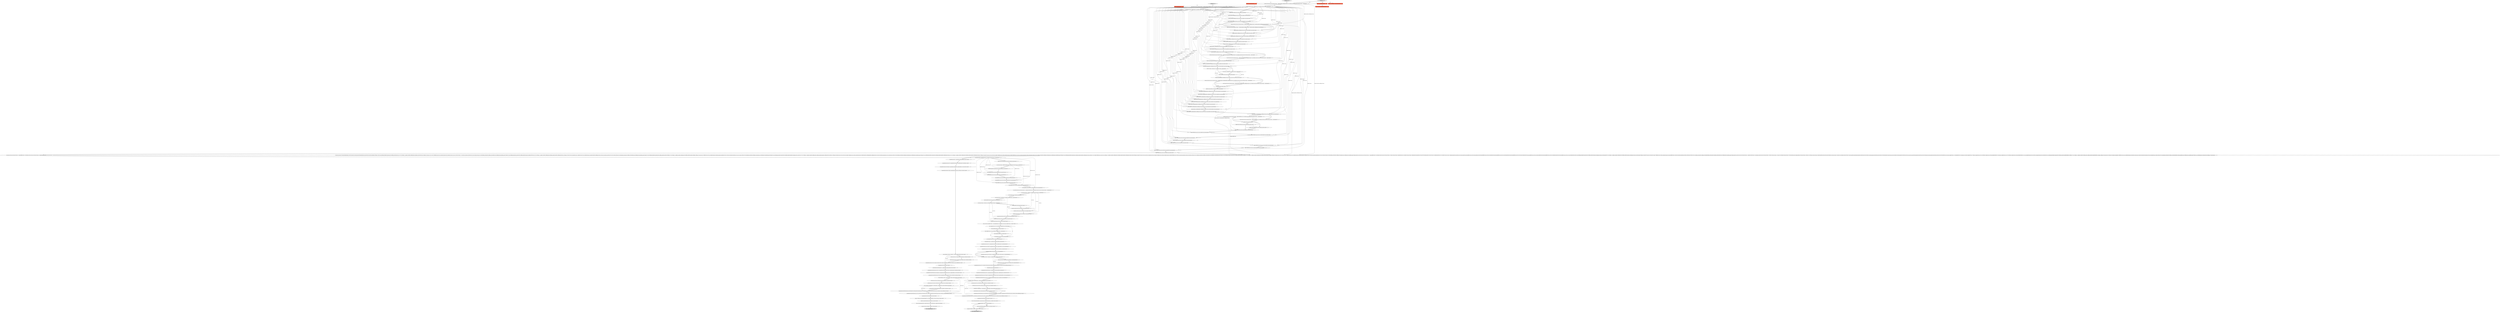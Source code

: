 digraph {
9 [style = filled, label = "final Map<Network.Service,Set<Network.Provider>> defaultSharedNetworkOfferingProviders = new HashMap<Network.Service,Set<Network.Provider>>()@@@3@@@['1', '1', '0']", fillcolor = white, shape = ellipse image = "AAA0AAABBB1BBB"];
138 [style = filled, label = "netscalerServiceProviders.put(Service.UserData,vrProvider)@@@73@@@['0', '0', '1']", fillcolor = white, shape = ellipse image = "AAA0AAABBB3BBB"];
72 [style = filled, label = "final String name@@@2@@@['1', '1', '0']", fillcolor = tomato, shape = box image = "AAA0AAABBB1BBB"];
67 [style = filled, label = "defaultVPCOffProviders.put(Service.Gateway,defaultProviders)@@@46@@@['1', '1', '1']", fillcolor = white, shape = ellipse image = "AAA0AAABBB1BBB"];
25 [style = filled, label = "AssignIpAddressSearch = _ipAddressDao.createSearchBuilder()@@@140@@@['1', '1', '0']", fillcolor = white, shape = ellipse image = "AAA0AAABBB1BBB"];
123 [style = filled, label = "serviceCapabilityMap.put(Service.Lb,elb)@@@82@@@['0', '0', '1']", fillcolor = white, shape = ellipse image = "AAA0AAABBB3BBB"];
106 [style = filled, label = "Map<Capability,String> elb = new HashMap<Capability,String>()@@@78@@@['0', '0', '1']", fillcolor = white, shape = ellipse image = "AAA0AAABBB3BBB"];
115 [style = filled, label = "String name@@@2@@@['0', '0', '1']", fillcolor = tomato, shape = box image = "AAA0AAABBB3BBB"];
35 [style = filled, label = "AssignIpAddressSearch.and(\"dc\",AssignIpAddressSearch.entity().getDataCenterId(),Op.EQ)@@@141@@@['1', '1', '0']", fillcolor = white, shape = ellipse image = "AAA0AAABBB1BBB"];
131 [style = filled, label = "RulesContinueOnError.value() != null@@@109@@@['0', '0', '1']", fillcolor = white, shape = diamond image = "AAA0AAABBB3BBB"];
47 [style = filled, label = "defaultIsolatedSourceNatEnabledNetworkOfferingProviders.put(Service.SourceNat,defaultProviders)@@@35@@@['1', '1', '1']", fillcolor = white, shape = ellipse image = "AAA0AAABBB1BBB"];
46 [style = filled, label = "s_logger.info(\"Network Manager is configured.\")@@@164@@@['1', '1', '0']", fillcolor = white, shape = ellipse image = "AAA0AAABBB1BBB"];
99 [style = filled, label = "defaultProviders.add(Network.Provider.VirtualRouter)@@@41@@@['0', '0', '1']", fillcolor = white, shape = ellipse image = "AAA0AAABBB3BBB"];
68 [style = filled, label = "AssignIpAddressFromPodVlanSearch = _ipAddressDao.createSearchBuilder()@@@149@@@['1', '1', '0']", fillcolor = white, shape = ellipse image = "AAA0AAABBB1BBB"];
10 [style = filled, label = "defaultIsolatedNetworkOfferingProviders.put(Service.Vpn,defaultProviders)@@@18@@@['1', '1', '1']", fillcolor = white, shape = ellipse image = "AAA0AAABBB1BBB"];
3 [style = filled, label = "defaultProviders.clear()@@@40@@@['1', '1', '1']", fillcolor = white, shape = ellipse image = "AAA0AAABBB1BBB"];
26 [style = filled, label = "podVlanMapSB.and(\"podId\",podVlanMapSB.entity().getPodId(),Op.EQ)@@@157@@@['1', '1', '0']", fillcolor = white, shape = ellipse image = "AAA0AAABBB1BBB"];
51 [style = filled, label = "defaultIsolatedSourceNatEnabledNetworkOfferingProviders.put(Service.Firewall,defaultProviders)@@@32@@@['1', '1', '1']", fillcolor = white, shape = ellipse image = "AAA0AAABBB1BBB"];
97 [style = filled, label = "Set<Network.Provider> defaultInternalLbProvider = new HashSet<Network.Provider>()@@@55@@@['0', '0', '1']", fillcolor = white, shape = ellipse image = "AAA0AAABBB3BBB"];
124 [style = filled, label = "AssignIpAddressFromPodVlanSearch.and(\"dc\",AssignIpAddressFromPodVlanSearch.entity().getDataCenterId(),Op.EQ)@@@97@@@['0', '0', '1']", fillcolor = white, shape = ellipse image = "AAA0AAABBB3BBB"];
56 [style = filled, label = "defaultIsolatedSourceNatEnabledNetworkOfferingProviders.put(Service.Vpn,defaultProviders)@@@38@@@['1', '1', '1']", fillcolor = white, shape = ellipse image = "AAA0AAABBB1BBB"];
126 [style = filled, label = "podVlanSearch.and(\"type\",podVlanSearch.entity().getVlanType(),Op.EQ)@@@101@@@['0', '0', '1']", fillcolor = white, shape = ellipse image = "AAA0AAABBB3BBB"];
130 [style = filled, label = "Set<Network.Provider> sgProvider = new HashSet<Network.Provider>()@@@67@@@['0', '0', '1']", fillcolor = white, shape = ellipse image = "AAA0AAABBB3BBB"];
146 [style = filled, label = "Map<Network.Service,Set<Network.Provider>> defaultIsolatedNetworkOfferingProviders = defaultSharedNetworkOfferingProviders@@@9@@@['0', '0', '1']", fillcolor = white, shape = ellipse image = "AAA0AAABBB3BBB"];
96 [style = filled, label = "AssignIpAddressSearch.and(\"forSystemVms\",AssignIpAddressSearch.entity().isForSystemVms(),Op.EQ)@@@89@@@['0', '0', '1']", fillcolor = white, shape = ellipse image = "AAA0AAABBB3BBB"];
104 [style = filled, label = "elb.put(Capability.ElasticLb,\"true\")@@@79@@@['0', '0', '1']", fillcolor = white, shape = ellipse image = "AAA0AAABBB3BBB"];
22 [style = filled, label = "AssignIpAddressFromPodVlanSearch.and(\"dc\",AssignIpAddressFromPodVlanSearch.entity().getDataCenterId(),Op.EQ)@@@150@@@['1', '1', '0']", fillcolor = white, shape = ellipse image = "AAA0AAABBB1BBB"];
92 [style = filled, label = "netscalerServiceProviders.put(Service.Lb,nsProvider)@@@76@@@['0', '0', '1']", fillcolor = white, shape = ellipse image = "AAA0AAABBB3BBB"];
2 [style = filled, label = "defaultIsolatedSourceNatEnabledNetworkOfferingProviders.put(Service.Gateway,defaultProviders)@@@33@@@['1', '1', '1']", fillcolor = white, shape = ellipse image = "AAA0AAABBB1BBB"];
100 [style = filled, label = "return true@@@113@@@['0', '0', '1']", fillcolor = lightgray, shape = ellipse image = "AAA0AAABBB3BBB"];
55 [style = filled, label = "defaultIsolatedSourceNatEnabledNetworkOfferingProviders.put(Service.Lb,defaultProviders)@@@34@@@['1', '1', '1']", fillcolor = white, shape = ellipse image = "AAA0AAABBB1BBB"];
63 [style = filled, label = "defaultIsolatedSourceNatEnabledNetworkOfferingProviders.put(Service.Dns,defaultProviders)@@@30@@@['1', '1', '1']", fillcolor = white, shape = ellipse image = "AAA0AAABBB1BBB"];
66 [style = filled, label = "final String name@@@2@@@['1', '0', '0']", fillcolor = tomato, shape = box image = "AAA0AAABBB1BBB"];
86 [style = filled, label = "configure['0', '0', '1']", fillcolor = lightgray, shape = diamond image = "AAA0AAABBB3BBB"];
89 [style = filled, label = "AssignIpAddressFromPodVlanSearch.and(\"allocated\",AssignIpAddressFromPodVlanSearch.entity().getAllocatedTime(),Op.NULL)@@@98@@@['0', '0', '1']", fillcolor = white, shape = ellipse image = "AAA0AAABBB3BBB"];
103 [style = filled, label = "AssignIpAddressSearch.join(\"vlan\",vlanSearch,vlanSearch.entity().getId(),AssignIpAddressSearch.entity().getVlanId(),JoinType.INNER)@@@94@@@['0', '0', '1']", fillcolor = white, shape = ellipse image = "AAA0AAABBB3BBB"];
119 [style = filled, label = "AssignIpAddressSearch.and(\"vlanId\",AssignIpAddressSearch.entity().getVlanId(),Op.IN)@@@87@@@['0', '0', '1']", fillcolor = white, shape = ellipse image = "AAA0AAABBB3BBB"];
20 [style = filled, label = "defaultIsolatedSourceNatEnabledNetworkOfferingProviders.put(Service.Dhcp,defaultProviders)@@@29@@@['1', '1', '1']", fillcolor = white, shape = ellipse image = "AAA0AAABBB1BBB"];
30 [style = filled, label = "defaultSharedSGEnabledNetworkOfferingProviders.put(Service.SecurityGroup,sgProviders)@@@25@@@['1', '1', '1']", fillcolor = white, shape = ellipse image = "AAA0AAABBB1BBB"];
61 [style = filled, label = "final SearchBuilder<PodVlanMapVO> podVlanMapSB = _podVlanMapDao.createSearchBuilder()@@@156@@@['1', '1', '0']", fillcolor = white, shape = ellipse image = "AAA0AAABBB1BBB"];
77 [style = filled, label = "defaultIsolatedSourceNatEnabledNetworkOfferingProviders.put(Service.UserData,defaultProviders)@@@31@@@['1', '1', '1']", fillcolor = white, shape = ellipse image = "AAA0AAABBB1BBB"];
13 [style = filled, label = "configure['1', '0', '0']", fillcolor = lightgray, shape = diamond image = "AAA0AAABBB1BBB"];
82 [style = filled, label = "Set<Network.Provider> defaultProviders = new HashSet<Network.Provider>()@@@4@@@['0', '0', '1']", fillcolor = white, shape = ellipse image = "AAA0AAABBB3BBB"];
53 [style = filled, label = "AssignIpAddressFromPodVlanSearch.done()@@@160@@@['1', '1', '0']", fillcolor = white, shape = ellipse image = "AAA0AAABBB1BBB"];
64 [style = filled, label = "defaultProviders.add(Network.Provider.VirtualRouter)@@@5@@@['1', '1', '1']", fillcolor = white, shape = ellipse image = "AAA0AAABBB1BBB"];
40 [style = filled, label = "defaultIsolatedNetworkOfferingProviders.put(Service.Lb,defaultProviders)@@@15@@@['1', '1', '1']", fillcolor = white, shape = ellipse image = "AAA0AAABBB1BBB"];
29 [style = filled, label = "defaultSharedNetworkOfferingProviders.put(Service.UserData,defaultProviders)@@@8@@@['1', '1', '1']", fillcolor = white, shape = ellipse image = "AAA0AAABBB1BBB"];
122 [style = filled, label = "netscalerServiceProviders.put(Service.SecurityGroup,sgProvider)@@@74@@@['0', '0', '1']", fillcolor = white, shape = ellipse image = "AAA0AAABBB3BBB"];
62 [style = filled, label = "defaultIsolatedNetworkOfferingProviders.put(Service.Dns,defaultProviders)@@@11@@@['1', '1', '1']", fillcolor = white, shape = ellipse image = "AAA0AAABBB1BBB"];
129 [style = filled, label = "Map<Network.Service,Set<Network.Provider>> defaultSharedNetworkOfferingProviders = new HashMap<Network.Service,Set<Network.Provider>>()@@@3@@@['0', '0', '1']", fillcolor = white, shape = ellipse image = "AAA0AAABBB3BBB"];
23 [style = filled, label = "defaultVPCOffProviders.put(Service.Lb,defaultProviders)@@@47@@@['1', '1', '1']", fillcolor = white, shape = ellipse image = "AAA0AAABBB1BBB"];
93 [style = filled, label = "Set<Network.Provider> nsProvider = new HashSet<Network.Provider>()@@@69@@@['0', '0', '1']", fillcolor = white, shape = ellipse image = "AAA0AAABBB3BBB"];
33 [style = filled, label = "final Map<Network.Service,Set<Network.Provider>> defaultIsolatedSourceNatEnabledNetworkOfferingProviders = new HashMap<Network.Service,Set<Network.Provider>>()@@@26@@@['1', '1', '0']", fillcolor = white, shape = ellipse image = "AAA0AAABBB1BBB"];
37 [style = filled, label = "defaultSharedNetworkOfferingProviders.put(Service.Dns,defaultProviders)@@@7@@@['1', '1', '1']", fillcolor = white, shape = ellipse image = "AAA0AAABBB1BBB"];
137 [style = filled, label = "netscalerServiceProviders.put(Service.Dns,vrProvider)@@@72@@@['0', '0', '1']", fillcolor = white, shape = ellipse image = "AAA0AAABBB3BBB"];
69 [style = filled, label = "defaultVPCOffProviders.put(Service.SourceNat,defaultProviders)@@@48@@@['1', '1', '1']", fillcolor = white, shape = ellipse image = "AAA0AAABBB1BBB"];
54 [style = filled, label = "defaultSharedNetworkOfferingProviders.put(Service.Dhcp,defaultProviders)@@@6@@@['1', '1', '1']", fillcolor = white, shape = ellipse image = "AAA0AAABBB1BBB"];
145 [style = filled, label = "sgProvider.add(Provider.SecurityGroupProvider)@@@68@@@['0', '0', '1']", fillcolor = white, shape = ellipse image = "AAA0AAABBB3BBB"];
44 [style = filled, label = "final Map<Network.Service,Set<Network.Provider>> defaultIsolatedNetworkOfferingProviders = defaultSharedNetworkOfferingProviders@@@9@@@['1', '1', '0']", fillcolor = white, shape = ellipse image = "AAA0AAABBB1BBB"];
15 [style = filled, label = "vlanSearch.and(\"networkId\",vlanSearch.entity().getNetworkId(),Op.EQ)@@@146@@@['1', '1', '0']", fillcolor = white, shape = ellipse image = "AAA0AAABBB1BBB"];
57 [style = filled, label = "defaultVPCOffProviders.put(Service.UserData,defaultProviders)@@@44@@@['1', '1', '1']", fillcolor = white, shape = ellipse image = "AAA0AAABBB1BBB"];
12 [style = filled, label = "AssignIpAddressSearch.done()@@@148@@@['1', '1', '0']", fillcolor = white, shape = ellipse image = "AAA0AAABBB1BBB"];
16 [style = filled, label = "defaultSharedSGEnabledNetworkOfferingProviders.put(Service.UserData,defaultProviders)@@@22@@@['1', '1', '1']", fillcolor = white, shape = ellipse image = "AAA0AAABBB1BBB"];
112 [style = filled, label = "Set<Network.Provider> vrProvider = new HashSet<Network.Provider>()@@@65@@@['0', '0', '1']", fillcolor = white, shape = ellipse image = "AAA0AAABBB3BBB"];
88 [style = filled, label = "internalLbOffProviders.put(Service.UserData,defaultVpcProvider)@@@59@@@['0', '0', '1']", fillcolor = white, shape = ellipse image = "AAA0AAABBB3BBB"];
7 [style = filled, label = "AssignIpAddressFromPodVlanSearch.and(\"vlanId\",AssignIpAddressFromPodVlanSearch.entity().getVlanId(),Op.IN)@@@152@@@['1', '1', '0']", fillcolor = white, shape = ellipse image = "AAA0AAABBB1BBB"];
81 [style = filled, label = "internalLbOffProviders.put(Service.Dhcp,defaultVpcProvider)@@@57@@@['0', '0', '1']", fillcolor = white, shape = ellipse image = "AAA0AAABBB3BBB"];
110 [style = filled, label = "SearchBuilder<PodVlanMapVO> podVlanMapSB = _podVlanMapDao.createSearchBuilder()@@@103@@@['0', '0', '1']", fillcolor = white, shape = ellipse image = "AAA0AAABBB3BBB"];
65 [style = filled, label = "defaultProviders.add(Network.Provider.VirtualRouter)@@@28@@@['1', '1', '1']", fillcolor = white, shape = ellipse image = "AAA0AAABBB1BBB"];
74 [style = filled, label = "Transaction.execute(new TransactionCallbackNoReturn(){@Override public void doInTransactionWithoutResult(final TransactionStatus status){NetworkOfferingVO offering = nullif (_networkOfferingDao.findByUniqueName(NetworkOffering.QuickCloudNoServices) == null) {offering = _configMgr.createNetworkOffering(NetworkOffering.QuickCloudNoServices,\"Offering for QuickCloud with no services\",TrafficType.Guest,null,true,Availability.Optional,null,new HashMap<Network.Service,Set<Network.Provider>>(),true,Network.GuestType.Shared,false,null,true,null,true,false,null,false,null,true,false)offering.setState(NetworkOffering.State.Enabled)_networkOfferingDao.update(offering.getId(),offering)}if (_networkOfferingDao.findByUniqueName(NetworkOffering.DefaultSharedNetworkOfferingWithSGService) == null) {offering = _configMgr.createNetworkOffering(NetworkOffering.DefaultSharedNetworkOfferingWithSGService,\"Offering for Shared Security group enabled networks\",TrafficType.Guest,null,true,Availability.Optional,null,defaultSharedNetworkOfferingProviders,true,Network.GuestType.Shared,false,null,true,null,true,false,null,false,null,true,false)offering.setState(NetworkOffering.State.Enabled)_networkOfferingDao.update(offering.getId(),offering)}if (_networkOfferingDao.findByUniqueName(NetworkOffering.DefaultSharedNetworkOffering) == null) {offering = _configMgr.createNetworkOffering(NetworkOffering.DefaultSharedNetworkOffering,\"Offering for Shared networks\",TrafficType.Guest,null,true,Availability.Optional,null,defaultSharedNetworkOfferingProviders,true,Network.GuestType.Shared,false,null,true,null,true,false,null,false,null,true,false)offering.setState(NetworkOffering.State.Enabled)_networkOfferingDao.update(offering.getId(),offering)}if (_networkOfferingDao.findByUniqueName(NetworkOffering.DefaultIsolatedNetworkOfferingWithSourceNatService) == null) {offering = _configMgr.createNetworkOffering(NetworkOffering.DefaultIsolatedNetworkOfferingWithSourceNatService,\"Offering for Isolated networks with Source Nat service enabled\",TrafficType.Guest,null,false,Availability.Required,null,defaultIsolatedSourceNatEnabledNetworkOfferingProviders,true,Network.GuestType.Isolated,false,null,true,null,false,false,null,false,null,true,false)offering.setState(NetworkOffering.State.Enabled)_networkOfferingDao.update(offering.getId(),offering)}if (_networkOfferingDao.findByUniqueName(NetworkOffering.DefaultIsolatedNetworkOfferingForVpcNetworks) == null) {offering = _configMgr.createNetworkOffering(NetworkOffering.DefaultIsolatedNetworkOfferingForVpcNetworks,\"Offering for Isolated VPC networks with Source Nat service enabled\",TrafficType.Guest,null,false,Availability.Optional,null,defaultVPCOffProviders,true,Network.GuestType.Isolated,false,null,false,null,false,false,null,false,null,true,true)offering.setState(NetworkOffering.State.Enabled)_networkOfferingDao.update(offering.getId(),offering)}if (_networkOfferingDao.findByUniqueName(NetworkOffering.DefaultIsolatedNetworkOfferingForVpcNetworksNoLB) == null) {defaultVPCOffProviders.remove(Service.Lb)offering = _configMgr.createNetworkOffering(NetworkOffering.DefaultIsolatedNetworkOfferingForVpcNetworksNoLB,\"Offering for Isolated VPC networks with Source Nat service enabled and LB service disabled\",TrafficType.Guest,null,false,Availability.Optional,null,defaultVPCOffProviders,true,Network.GuestType.Isolated,false,null,false,null,false,false,null,false,null,true,true)offering.setState(NetworkOffering.State.Enabled)_networkOfferingDao.update(offering.getId(),offering)}if (_networkOfferingDao.findByUniqueName(NetworkOffering.DefaultIsolatedNetworkOffering) == null) {offering = _configMgr.createNetworkOffering(NetworkOffering.DefaultIsolatedNetworkOffering,\"Offering for Isolated networks with no Source Nat service\",TrafficType.Guest,null,true,Availability.Optional,null,defaultIsolatedNetworkOfferingProviders,true,Network.GuestType.Isolated,false,null,true,null,true,false,null,false,null,true,false)offering.setState(NetworkOffering.State.Enabled)_networkOfferingDao.update(offering.getId(),offering)}final Map<Network.Service,Set<Network.Provider>> internalLbOffProviders = new HashMap<Network.Service,Set<Network.Provider>>()final Set<Network.Provider> defaultVpcProvider = new HashSet<Network.Provider>()defaultVpcProvider.add(Network.Provider.VPCVirtualRouter)final Set<Network.Provider> defaultInternalLbProvider = new HashSet<Network.Provider>()defaultInternalLbProvider.add(Network.Provider.InternalLbVm)internalLbOffProviders.put(Service.Dhcp,defaultVpcProvider)internalLbOffProviders.put(Service.Dns,defaultVpcProvider)internalLbOffProviders.put(Service.UserData,defaultVpcProvider)internalLbOffProviders.put(Service.NetworkACL,defaultVpcProvider)internalLbOffProviders.put(Service.Gateway,defaultVpcProvider)internalLbOffProviders.put(Service.Lb,defaultInternalLbProvider)internalLbOffProviders.put(Service.SourceNat,defaultVpcProvider)if (_networkOfferingDao.findByUniqueName(NetworkOffering.DefaultIsolatedNetworkOfferingForVpcNetworksWithInternalLB) == null) {offering = _configMgr.createNetworkOffering(NetworkOffering.DefaultIsolatedNetworkOfferingForVpcNetworksWithInternalLB,\"Offering for Isolated VPC networks with Internal Lb support\",TrafficType.Guest,null,false,Availability.Optional,null,internalLbOffProviders,true,Network.GuestType.Isolated,false,null,false,null,false,false,null,false,null,true,true)offering.setState(NetworkOffering.State.Enabled)offering.setInternalLb(true)offering.setPublicLb(false)_networkOfferingDao.update(offering.getId(),offering)}final Map<Network.Service,Set<Network.Provider>> netscalerServiceProviders = new HashMap<Network.Service,Set<Network.Provider>>()final Set<Network.Provider> vrProvider = new HashSet<Network.Provider>()vrProvider.add(Provider.VirtualRouter)final Set<Network.Provider> sgProvider = new HashSet<Network.Provider>()sgProvider.add(Provider.SecurityGroupProvider)final Set<Network.Provider> nsProvider = new HashSet<Network.Provider>()nsProvider.add(Provider.Netscaler)netscalerServiceProviders.put(Service.Dhcp,vrProvider)netscalerServiceProviders.put(Service.Dns,vrProvider)netscalerServiceProviders.put(Service.UserData,vrProvider)netscalerServiceProviders.put(Service.SecurityGroup,sgProvider)netscalerServiceProviders.put(Service.StaticNat,nsProvider)netscalerServiceProviders.put(Service.Lb,nsProvider)final Map<Service,Map<Capability,String>> serviceCapabilityMap = new HashMap<Service,Map<Capability,String>>()final Map<Capability,String> elb = new HashMap<Capability,String>()elb.put(Capability.ElasticLb,\"true\")final Map<Capability,String> eip = new HashMap<Capability,String>()eip.put(Capability.ElasticIp,\"true\")serviceCapabilityMap.put(Service.Lb,elb)serviceCapabilityMap.put(Service.StaticNat,eip)if (_networkOfferingDao.findByUniqueName(NetworkOffering.DefaultSharedEIPandELBNetworkOffering) == null) {offering = _configMgr.createNetworkOffering(NetworkOffering.DefaultSharedEIPandELBNetworkOffering,\"Offering for Shared networks with Elastic IP and Elastic LB capabilities\",TrafficType.Guest,null,true,Availability.Optional,null,netscalerServiceProviders,true,Network.GuestType.Shared,false,null,true,serviceCapabilityMap,true,false,null,false,null,true,false)offering.setState(NetworkOffering.State.Enabled)offering.setDedicatedLB(false)_networkOfferingDao.update(offering.getId(),offering)}_networkOfferingDao.persistDefaultL2NetworkOfferings()}})@@@52@@@['1', '1', '0']", fillcolor = white, shape = ellipse image = "AAA0AAABBB1BBB"];
127 [style = filled, label = "vlanSearch.and(\"type\",vlanSearch.entity().getVlanType(),Op.EQ)@@@92@@@['0', '0', '1']", fillcolor = white, shape = ellipse image = "AAA0AAABBB3BBB"];
148 [style = filled, label = "defaultVpcProvider.add(Network.Provider.VPCVirtualRouter)@@@54@@@['0', '0', '1']", fillcolor = white, shape = ellipse image = "AAA0AAABBB3BBB"];
59 [style = filled, label = "defaultVPCOffProviders.put(Service.StaticNat,defaultProviders)@@@49@@@['1', '1', '1']", fillcolor = white, shape = ellipse image = "AAA0AAABBB1BBB"];
113 [style = filled, label = "Map<Network.Service,Set<Network.Provider>> defaultVPCOffProviders = new HashMap<Network.Service,Set<Network.Provider>>()@@@39@@@['0', '0', '1']", fillcolor = white, shape = ellipse image = "AAA0AAABBB3BBB"];
107 [style = filled, label = "AssignIpAddressSearch.and(\"allocated\",AssignIpAddressSearch.entity().getAllocatedTime(),Op.NULL)@@@86@@@['0', '0', '1']", fillcolor = white, shape = ellipse image = "AAA0AAABBB3BBB"];
140 [style = filled, label = "vrProvider.add(Provider.VirtualRouter)@@@66@@@['0', '0', '1']", fillcolor = white, shape = ellipse image = "AAA0AAABBB3BBB"];
83 [style = filled, label = "internalLbOffProviders.put(Service.Lb,defaultInternalLbProvider)@@@62@@@['0', '0', '1']", fillcolor = white, shape = ellipse image = "AAA0AAABBB3BBB"];
142 [style = filled, label = "SearchBuilder<VlanVO> vlanSearch = _vlanDao.createSearchBuilder()@@@91@@@['0', '0', '1']", fillcolor = white, shape = ellipse image = "AAA0AAABBB3BBB"];
95 [style = filled, label = "internalLbOffProviders.put(Service.NetworkACL,defaultVpcProvider)@@@60@@@['0', '0', '1']", fillcolor = white, shape = ellipse image = "AAA0AAABBB3BBB"];
143 [style = filled, label = "Set<Provider> sgProviders = new HashSet<Provider>()@@@23@@@['0', '0', '1']", fillcolor = white, shape = ellipse image = "AAA0AAABBB3BBB"];
19 [style = filled, label = "sgProviders.add(Provider.SecurityGroupProvider)@@@24@@@['1', '1', '1']", fillcolor = white, shape = ellipse image = "AAA0AAABBB1BBB"];
78 [style = filled, label = "defaultProviders.add(Network.Provider.VPCVirtualRouter)@@@41@@@['1', '1', '0']", fillcolor = white, shape = ellipse image = "AAA0AAABBB1BBB"];
41 [style = filled, label = "defaultSharedSGEnabledNetworkOfferingProviders.put(Service.Dns,defaultProviders)@@@21@@@['1', '1', '1']", fillcolor = white, shape = ellipse image = "AAA0AAABBB1BBB"];
98 [style = filled, label = "internalLbOffProviders.put(Service.Gateway,defaultVpcProvider)@@@61@@@['0', '0', '1']", fillcolor = white, shape = ellipse image = "AAA0AAABBB3BBB"];
111 [style = filled, label = "AssignIpAddressFromPodVlanSearch = _ipAddressDao.createSearchBuilder()@@@96@@@['0', '0', '1']", fillcolor = white, shape = ellipse image = "AAA0AAABBB3BBB"];
125 [style = filled, label = "podVlanSearch.and(\"networkId\",podVlanSearch.entity().getNetworkId(),Op.EQ)@@@102@@@['0', '0', '1']", fillcolor = white, shape = ellipse image = "AAA0AAABBB3BBB"];
114 [style = filled, label = "Network.State.getStateMachine().registerListener(new NetworkStateListener(_configDao))@@@108@@@['0', '0', '1']", fillcolor = white, shape = ellipse image = "AAA0AAABBB3BBB"];
45 [style = filled, label = "final Set<Network.Provider> defaultProviders = new HashSet<Network.Provider>()@@@4@@@['1', '1', '0']", fillcolor = white, shape = ellipse image = "AAA0AAABBB1BBB"];
128 [style = filled, label = "Set<Network.Provider> defaultVpcProvider = new HashSet<Network.Provider>()@@@53@@@['0', '0', '1']", fillcolor = white, shape = ellipse image = "AAA0AAABBB3BBB"];
76 [style = filled, label = "return true@@@165@@@['1', '1', '0']", fillcolor = lightgray, shape = ellipse image = "AAA0AAABBB1BBB"];
102 [style = filled, label = "Map<Network.Service,Set<Network.Provider>> defaultSharedSGEnabledNetworkOfferingProviders = new HashMap<Network.Service,Set<Network.Provider>>()@@@19@@@['0', '0', '1']", fillcolor = white, shape = ellipse image = "AAA0AAABBB3BBB"];
90 [style = filled, label = "AssignIpAddressSearch = _ipAddressDao.createSearchBuilder()@@@84@@@['0', '0', '1']", fillcolor = white, shape = ellipse image = "AAA0AAABBB3BBB"];
121 [style = filled, label = "serviceCapabilityMap.put(Service.StaticNat,eip)@@@83@@@['0', '0', '1']", fillcolor = white, shape = ellipse image = "AAA0AAABBB3BBB"];
144 [style = filled, label = "defaultInternalLbProvider.add(Network.Provider.InternalLbVm)@@@56@@@['0', '0', '1']", fillcolor = white, shape = ellipse image = "AAA0AAABBB3BBB"];
151 [style = filled, label = "AssignIpAddressFromPodVlanSearch.join(\"podVlanMapSB\",podVlanMapSB,podVlanMapSB.entity().getVlanDbId(),AssignIpAddressFromPodVlanSearch.entity().getVlanId(),JoinType.INNER)@@@105@@@['0', '0', '1']", fillcolor = white, shape = ellipse image = "AAA0AAABBB3BBB"];
79 [style = filled, label = "configure['0', '1', '0']", fillcolor = lightgray, shape = diamond image = "AAA0AAABBB2BBB"];
75 [style = filled, label = "_agentMgr.registerForHostEvents(this,true,false,true)@@@162@@@['1', '1', '0']", fillcolor = white, shape = ellipse image = "AAA0AAABBB1BBB"];
135 [style = filled, label = "AssignIpAddressFromPodVlanSearch.join(\"vlan\",podVlanSearch,podVlanSearch.entity().getId(),AssignIpAddressFromPodVlanSearch.entity().getVlanId(),JoinType.INNER)@@@106@@@['0', '0', '1']", fillcolor = white, shape = ellipse image = "AAA0AAABBB3BBB"];
31 [style = filled, label = "final Map<Network.Service,Set<Network.Provider>> defaultVPCOffProviders = new HashMap<Network.Service,Set<Network.Provider>>()@@@39@@@['1', '1', '0']", fillcolor = white, shape = ellipse image = "AAA0AAABBB1BBB"];
34 [style = filled, label = "AssignIpAddressFromPodVlanSearch.join(\"podVlanMapSB\",podVlanMapSB,podVlanMapSB.entity().getVlanDbId(),AssignIpAddressFromPodVlanSearch.entity().getVlanId(),JoinType.INNER)@@@158@@@['1', '1', '0']", fillcolor = white, shape = ellipse image = "AAA0AAABBB1BBB"];
43 [style = filled, label = "final SearchBuilder<VlanVO> podVlanSearch = _vlanDao.createSearchBuilder()@@@153@@@['1', '1', '0']", fillcolor = white, shape = ellipse image = "AAA0AAABBB1BBB"];
11 [style = filled, label = "final SearchBuilder<VlanVO> vlanSearch = _vlanDao.createSearchBuilder()@@@144@@@['1', '1', '0']", fillcolor = white, shape = ellipse image = "AAA0AAABBB1BBB"];
147 [style = filled, label = "AssignIpAddressSearch.and(\"dc\",AssignIpAddressSearch.entity().getDataCenterId(),Op.EQ)@@@85@@@['0', '0', '1']", fillcolor = white, shape = ellipse image = "AAA0AAABBB3BBB"];
132 [style = filled, label = "AssignIpAddressFromPodVlanSearch.and(\"vlanId\",AssignIpAddressFromPodVlanSearch.entity().getVlanId(),Op.IN)@@@99@@@['0', '0', '1']", fillcolor = white, shape = ellipse image = "AAA0AAABBB3BBB"];
70 [style = filled, label = "defaultVPCOffProviders.put(Service.Dhcp,defaultProviders)@@@42@@@['1', '1', '1']", fillcolor = white, shape = ellipse image = "AAA0AAABBB1BBB"];
91 [style = filled, label = "SystemVmPublicIpReservationModeStrictness.value()@@@88@@@['0', '0', '1']", fillcolor = white, shape = diamond image = "AAA0AAABBB3BBB"];
105 [style = filled, label = "Map<Capability,String> eip = new HashMap<Capability,String>()@@@80@@@['0', '0', '1']", fillcolor = white, shape = ellipse image = "AAA0AAABBB3BBB"];
27 [style = filled, label = "final Map<Network.Service,Set<Network.Provider>> defaultSharedSGEnabledNetworkOfferingProviders = new HashMap<Network.Service,Set<Network.Provider>>()@@@19@@@['1', '1', '0']", fillcolor = white, shape = ellipse image = "AAA0AAABBB1BBB"];
73 [style = filled, label = "defaultIsolatedSourceNatEnabledNetworkOfferingProviders.put(Service.StaticNat,defaultProviders)@@@36@@@['1', '1', '1']", fillcolor = white, shape = ellipse image = "AAA0AAABBB1BBB"];
134 [style = filled, label = "nsProvider.add(Provider.Netscaler)@@@70@@@['0', '0', '1']", fillcolor = white, shape = ellipse image = "AAA0AAABBB3BBB"];
38 [style = filled, label = "AssignIpAddressFromPodVlanSearch.and(\"allocated\",AssignIpAddressFromPodVlanSearch.entity().getAllocatedTime(),Op.NULL)@@@151@@@['1', '1', '0']", fillcolor = white, shape = ellipse image = "AAA0AAABBB1BBB"];
52 [style = filled, label = "defaultVPCOffProviders.put(Service.Dns,defaultProviders)@@@43@@@['1', '1', '1']", fillcolor = white, shape = ellipse image = "AAA0AAABBB1BBB"];
50 [style = filled, label = "defaultIsolatedNetworkOfferingProviders.put(Service.UserData,defaultProviders)@@@12@@@['1', '1', '1']", fillcolor = white, shape = ellipse image = "AAA0AAABBB1BBB"];
49 [style = filled, label = "defaultIsolatedSourceNatEnabledNetworkOfferingProviders.put(Service.PortForwarding,defaultProviders)@@@37@@@['1', '1', '1']", fillcolor = white, shape = ellipse image = "AAA0AAABBB1BBB"];
94 [style = filled, label = "netscalerServiceProviders.put(Service.StaticNat,nsProvider)@@@75@@@['0', '0', '1']", fillcolor = white, shape = ellipse image = "AAA0AAABBB3BBB"];
136 [style = filled, label = "netscalerServiceProviders.put(Service.Dhcp,vrProvider)@@@71@@@['0', '0', '1']", fillcolor = white, shape = ellipse image = "AAA0AAABBB3BBB"];
116 [style = filled, label = "Map<Service,Map<Capability,String>> serviceCapabilityMap = new HashMap<Service,Map<Capability,String>>()@@@77@@@['0', '0', '1']", fillcolor = white, shape = ellipse image = "AAA0AAABBB3BBB"];
18 [style = filled, label = "defaultIsolatedNetworkOfferingProviders.put(Service.Firewall,defaultProviders)@@@13@@@['1', '1', '1']", fillcolor = white, shape = ellipse image = "AAA0AAABBB1BBB"];
139 [style = filled, label = "internalLbOffProviders.put(Service.SourceNat,defaultVpcProvider)@@@63@@@['0', '0', '1']", fillcolor = white, shape = ellipse image = "AAA0AAABBB3BBB"];
8 [style = filled, label = "AssignIpAddressSearch.and(\"allocated\",AssignIpAddressSearch.entity().getAllocatedTime(),Op.NULL)@@@142@@@['1', '1', '0']", fillcolor = white, shape = ellipse image = "AAA0AAABBB1BBB"];
0 [style = filled, label = "podVlanSearch.and(\"type\",podVlanSearch.entity().getVlanType(),Op.EQ)@@@154@@@['1', '1', '0']", fillcolor = white, shape = ellipse image = "AAA0AAABBB1BBB"];
24 [style = filled, label = "defaultIsolatedNetworkOfferingProviders.put(Service.StaticNat,defaultProviders)@@@16@@@['1', '1', '1']", fillcolor = white, shape = ellipse image = "AAA0AAABBB1BBB"];
133 [style = filled, label = "AssignIpAddressSearch.done()@@@95@@@['0', '0', '1']", fillcolor = white, shape = ellipse image = "AAA0AAABBB3BBB"];
6 [style = filled, label = "AssignIpAddressSearch.join(\"vlan\",vlanSearch,vlanSearch.entity().getId(),AssignIpAddressSearch.entity().getVlanId(),JoinType.INNER)@@@147@@@['1', '1', '0']", fillcolor = white, shape = ellipse image = "AAA0AAABBB1BBB"];
1 [style = filled, label = "vlanSearch.and(\"type\",vlanSearch.entity().getVlanType(),Op.EQ)@@@145@@@['1', '1', '0']", fillcolor = white, shape = ellipse image = "AAA0AAABBB1BBB"];
36 [style = filled, label = "defaultVPCOffProviders.put(Service.NetworkACL,defaultProviders)@@@45@@@['1', '1', '1']", fillcolor = white, shape = ellipse image = "AAA0AAABBB1BBB"];
85 [style = filled, label = "podVlanMapSB.and(\"podId\",podVlanMapSB.entity().getPodId(),Op.EQ)@@@104@@@['0', '0', '1']", fillcolor = white, shape = ellipse image = "AAA0AAABBB3BBB"];
120 [style = filled, label = "s_logger.info(\"IPAddress Manager is configured.\")@@@112@@@['0', '0', '1']", fillcolor = white, shape = ellipse image = "AAA0AAABBB3BBB"];
39 [style = filled, label = "defaultVPCOffProviders.put(Service.Vpn,defaultProviders)@@@51@@@['1', '1', '1']", fillcolor = white, shape = ellipse image = "AAA0AAABBB1BBB"];
109 [style = filled, label = "rulesContinueOnErrFlag = RulesContinueOnError.value()@@@110@@@['0', '0', '1']", fillcolor = white, shape = ellipse image = "AAA0AAABBB3BBB"];
101 [style = filled, label = "Map<Network.Service,Set<Network.Provider>> internalLbOffProviders = new HashMap<Network.Service,Set<Network.Provider>>()@@@52@@@['0', '0', '1']", fillcolor = white, shape = ellipse image = "AAA0AAABBB3BBB"];
5 [style = filled, label = "final Set<Provider> sgProviders = new HashSet<Provider>()@@@23@@@['1', '1', '0']", fillcolor = white, shape = ellipse image = "AAA0AAABBB1BBB"];
108 [style = filled, label = "SearchBuilder<VlanVO> podVlanSearch = _vlanDao.createSearchBuilder()@@@100@@@['0', '0', '1']", fillcolor = white, shape = ellipse image = "AAA0AAABBB3BBB"];
60 [style = filled, label = "AssignIpAddressSearch.and(\"vlanId\",AssignIpAddressSearch.entity().getVlanId(),Op.IN)@@@143@@@['1', '1', '0']", fillcolor = white, shape = ellipse image = "AAA0AAABBB1BBB"];
21 [style = filled, label = "defaultIsolatedNetworkOfferingProviders.put(Service.Gateway,defaultProviders)@@@14@@@['1', '1', '1']", fillcolor = white, shape = ellipse image = "AAA0AAABBB1BBB"];
87 [style = filled, label = "Map<Network.Service,Set<Network.Provider>> defaultIsolatedSourceNatEnabledNetworkOfferingProviders = new HashMap<Network.Service,Set<Network.Provider>>()@@@26@@@['0', '0', '1']", fillcolor = white, shape = ellipse image = "AAA0AAABBB3BBB"];
141 [style = filled, label = "Map<String,Object> params@@@2@@@['0', '0', '1']", fillcolor = tomato, shape = box image = "AAA0AAABBB3BBB"];
149 [style = filled, label = "eip.put(Capability.ElasticIp,\"true\")@@@81@@@['0', '0', '1']", fillcolor = white, shape = ellipse image = "AAA0AAABBB3BBB"];
118 [style = filled, label = "vlanSearch.and(\"networkId\",vlanSearch.entity().getNetworkId(),Op.EQ)@@@93@@@['0', '0', '1']", fillcolor = white, shape = ellipse image = "AAA0AAABBB3BBB"];
58 [style = filled, label = "defaultVPCOffProviders.put(Service.PortForwarding,defaultProviders)@@@50@@@['1', '1', '1']", fillcolor = white, shape = ellipse image = "AAA0AAABBB1BBB"];
80 [style = filled, label = "final Map<String,Object> params@@@2@@@['0', '1', '0']", fillcolor = tomato, shape = box image = "AAA0AAABBB2BBB"];
150 [style = filled, label = "AssignIpAddressFromPodVlanSearch.done()@@@107@@@['0', '0', '1']", fillcolor = white, shape = ellipse image = "AAA0AAABBB3BBB"];
28 [style = filled, label = "defaultProviders.clear()@@@27@@@['1', '1', '1']", fillcolor = white, shape = ellipse image = "AAA0AAABBB1BBB"];
42 [style = filled, label = "AssignIpAddressFromPodVlanSearch.join(\"vlan\",podVlanSearch,podVlanSearch.entity().getId(),AssignIpAddressFromPodVlanSearch.entity().getVlanId(),JoinType.INNER)@@@159@@@['1', '1', '0']", fillcolor = white, shape = ellipse image = "AAA0AAABBB1BBB"];
71 [style = filled, label = "podVlanSearch.and(\"networkId\",podVlanSearch.entity().getNetworkId(),Op.EQ)@@@155@@@['1', '1', '0']", fillcolor = white, shape = ellipse image = "AAA0AAABBB1BBB"];
117 [style = filled, label = "internalLbOffProviders.put(Service.Dns,defaultVpcProvider)@@@58@@@['0', '0', '1']", fillcolor = white, shape = ellipse image = "AAA0AAABBB3BBB"];
84 [style = filled, label = "Map<Network.Service,Set<Network.Provider>> netscalerServiceProviders = new HashMap<Network.Service,Set<Network.Provider>>()@@@64@@@['0', '0', '1']", fillcolor = white, shape = ellipse image = "AAA0AAABBB3BBB"];
32 [style = filled, label = "defaultIsolatedNetworkOfferingProviders.put(Service.PortForwarding,defaultProviders)@@@17@@@['1', '1', '1']", fillcolor = white, shape = ellipse image = "AAA0AAABBB1BBB"];
17 [style = filled, label = "_executor = Executors.newScheduledThreadPool(1,new NamedThreadFactory(\"Network-Scavenger\"))@@@161@@@['1', '1', '0']", fillcolor = white, shape = ellipse image = "AAA0AAABBB1BBB"];
14 [style = filled, label = "defaultIsolatedNetworkOfferingProviders.put(Service.Dhcp,defaultProviders)@@@10@@@['1', '1', '1']", fillcolor = white, shape = ellipse image = "AAA0AAABBB1BBB"];
4 [style = filled, label = "defaultSharedSGEnabledNetworkOfferingProviders.put(Service.Dhcp,defaultProviders)@@@20@@@['1', '1', '1']", fillcolor = white, shape = ellipse image = "AAA0AAABBB1BBB"];
48 [style = filled, label = "Network.State.getStateMachine().registerListener(new NetworkStateListener(_configDao))@@@163@@@['1', '1', '0']", fillcolor = white, shape = ellipse image = "AAA0AAABBB1BBB"];
82->41 [style = solid, label="defaultProviders"];
24->32 [style = bold, label=""];
45->59 [style = solid, label="defaultProviders"];
82->18 [style = solid, label="defaultProviders"];
45->69 [style = solid, label="defaultProviders"];
97->144 [style = bold, label=""];
105->149 [style = bold, label=""];
60->11 [style = bold, label=""];
82->50 [style = solid, label="defaultProviders"];
92->116 [style = bold, label=""];
45->63 [style = solid, label="defaultProviders"];
86->115 [style = dotted, label="true"];
53->17 [style = bold, label=""];
82->70 [style = solid, label="defaultProviders"];
52->57 [style = bold, label=""];
82->39 [style = solid, label="defaultProviders"];
45->62 [style = solid, label="defaultProviders"];
61->34 [style = solid, label="podVlanMapSB"];
79->72 [style = dotted, label="true"];
143->19 [style = bold, label=""];
62->50 [style = bold, label=""];
93->92 [style = solid, label="nsProvider"];
45->2 [style = solid, label="defaultProviders"];
39->74 [style = bold, label=""];
82->58 [style = solid, label="defaultProviders"];
111->124 [style = bold, label=""];
146->14 [style = bold, label=""];
15->6 [style = bold, label=""];
58->39 [style = bold, label=""];
45->54 [style = solid, label="defaultProviders"];
82->40 [style = solid, label="defaultProviders"];
147->107 [style = bold, label=""];
45->50 [style = solid, label="defaultProviders"];
45->41 [style = solid, label="defaultProviders"];
99->70 [style = bold, label=""];
44->146 [style = dashed, label="0"];
108->126 [style = bold, label=""];
23->69 [style = bold, label=""];
25->35 [style = bold, label=""];
82->23 [style = solid, label="defaultProviders"];
77->51 [style = bold, label=""];
6->12 [style = bold, label=""];
79->9 [style = bold, label=""];
45->56 [style = solid, label="defaultProviders"];
82->64 [style = bold, label=""];
16->5 [style = bold, label=""];
18->21 [style = bold, label=""];
59->58 [style = bold, label=""];
126->125 [style = bold, label=""];
128->148 [style = bold, label=""];
45->51 [style = solid, label="defaultProviders"];
45->47 [style = solid, label="defaultProviders"];
3->99 [style = bold, label=""];
45->49 [style = solid, label="defaultProviders"];
13->9 [style = bold, label=""];
105->121 [style = solid, label="eip"];
90->147 [style = bold, label=""];
104->105 [style = bold, label=""];
82->52 [style = solid, label="defaultProviders"];
82->2 [style = solid, label="defaultProviders"];
31->3 [style = bold, label=""];
82->21 [style = solid, label="defaultProviders"];
45->70 [style = solid, label="defaultProviders"];
82->51 [style = solid, label="defaultProviders"];
9->44 [style = solid, label="defaultSharedNetworkOfferingProviders"];
91->142 [style = bold, label=""];
61->110 [style = dashed, label="0"];
82->56 [style = solid, label="defaultProviders"];
34->42 [style = bold, label=""];
82->57 [style = solid, label="defaultProviders"];
68->22 [style = bold, label=""];
45->40 [style = solid, label="defaultProviders"];
0->71 [style = bold, label=""];
151->135 [style = bold, label=""];
71->61 [style = bold, label=""];
87->28 [style = bold, label=""];
128->117 [style = solid, label="defaultVpcProvider"];
134->136 [style = bold, label=""];
45->67 [style = solid, label="defaultProviders"];
45->18 [style = solid, label="defaultProviders"];
131->109 [style = bold, label=""];
33->74 [style = solid, label="defaultIsolatedSourceNatEnabledNetworkOfferingProviders"];
64->54 [style = bold, label=""];
45->52 [style = solid, label="defaultProviders"];
128->98 [style = solid, label="defaultVpcProvider"];
56->31 [style = bold, label=""];
130->145 [style = bold, label=""];
65->20 [style = bold, label=""];
140->130 [style = bold, label=""];
72->141 [style = dashed, label="0"];
116->106 [style = bold, label=""];
43->108 [style = dashed, label="0"];
45->37 [style = solid, label="defaultProviders"];
139->84 [style = bold, label=""];
107->119 [style = bold, label=""];
63->77 [style = bold, label=""];
74->25 [style = bold, label=""];
129->82 [style = bold, label=""];
13->72 [style = dotted, label="true"];
45->16 [style = solid, label="defaultProviders"];
88->95 [style = bold, label=""];
45->57 [style = solid, label="defaultProviders"];
110->85 [style = bold, label=""];
82->69 [style = solid, label="defaultProviders"];
128->81 [style = solid, label="defaultVpcProvider"];
16->143 [style = bold, label=""];
78->70 [style = bold, label=""];
86->129 [style = bold, label=""];
69->59 [style = bold, label=""];
150->114 [style = bold, label=""];
41->16 [style = bold, label=""];
38->7 [style = bold, label=""];
32->10 [style = bold, label=""];
9->74 [style = solid, label="defaultSharedNetworkOfferingProviders"];
91->96 [style = dotted, label="true"];
39->101 [style = bold, label=""];
132->108 [style = bold, label=""];
122->94 [style = bold, label=""];
1->15 [style = bold, label=""];
94->92 [style = bold, label=""];
109->120 [style = bold, label=""];
45->36 [style = solid, label="defaultProviders"];
82->59 [style = solid, label="defaultProviders"];
112->136 [style = solid, label="vrProvider"];
35->8 [style = bold, label=""];
119->91 [style = bold, label=""];
45->10 [style = solid, label="defaultProviders"];
121->90 [style = bold, label=""];
112->140 [style = bold, label=""];
5->30 [style = solid, label="sgProviders"];
128->95 [style = solid, label="defaultVpcProvider"];
97->83 [style = solid, label="defaultInternalLbProvider"];
51->2 [style = bold, label=""];
28->65 [style = bold, label=""];
82->55 [style = solid, label="defaultProviders"];
70->52 [style = bold, label=""];
138->122 [style = bold, label=""];
75->48 [style = bold, label=""];
137->138 [style = bold, label=""];
130->122 [style = solid, label="sgProvider"];
21->40 [style = bold, label=""];
5->19 [style = bold, label=""];
8->60 [style = bold, label=""];
22->38 [style = bold, label=""];
45->58 [style = solid, label="defaultProviders"];
82->16 [style = solid, label="defaultProviders"];
144->81 [style = bold, label=""];
45->64 [style = bold, label=""];
108->135 [style = solid, label="podVlanSearch"];
101->128 [style = bold, label=""];
7->43 [style = bold, label=""];
103->133 [style = bold, label=""];
81->117 [style = bold, label=""];
2->55 [style = bold, label=""];
128->88 [style = solid, label="defaultVpcProvider"];
42->53 [style = bold, label=""];
45->14 [style = solid, label="defaultProviders"];
79->80 [style = dotted, label="true"];
12->68 [style = bold, label=""];
78->99 [style = dashed, label="0"];
82->77 [style = solid, label="defaultProviders"];
30->87 [style = bold, label=""];
45->4 [style = solid, label="defaultProviders"];
56->113 [style = bold, label=""];
82->10 [style = solid, label="defaultProviders"];
45->24 [style = solid, label="defaultProviders"];
45->39 [style = solid, label="defaultProviders"];
84->112 [style = bold, label=""];
37->29 [style = bold, label=""];
30->33 [style = bold, label=""];
120->100 [style = bold, label=""];
54->37 [style = bold, label=""];
31->74 [style = solid, label="defaultVPCOffProviders"];
9->129 [style = dashed, label="0"];
20->63 [style = bold, label=""];
45->82 [style = dashed, label="0"];
98->83 [style = bold, label=""];
123->121 [style = bold, label=""];
57->36 [style = bold, label=""];
26->34 [style = bold, label=""];
114->131 [style = bold, label=""];
50->18 [style = bold, label=""];
124->89 [style = bold, label=""];
133->111 [style = bold, label=""];
112->137 [style = solid, label="vrProvider"];
33->87 [style = dashed, label="0"];
82->47 [style = solid, label="defaultProviders"];
45->20 [style = solid, label="defaultProviders"];
45->77 [style = solid, label="defaultProviders"];
67->23 [style = bold, label=""];
117->88 [style = bold, label=""];
149->123 [style = bold, label=""];
110->151 [style = solid, label="podVlanMapSB"];
43->0 [style = bold, label=""];
82->14 [style = solid, label="defaultProviders"];
40->24 [style = bold, label=""];
55->47 [style = bold, label=""];
45->21 [style = solid, label="defaultProviders"];
17->75 [style = bold, label=""];
82->73 [style = solid, label="defaultProviders"];
44->74 [style = solid, label="defaultIsolatedNetworkOfferingProviders"];
82->62 [style = solid, label="defaultProviders"];
143->30 [style = solid, label="sgProviders"];
106->123 [style = solid, label="elb"];
102->4 [style = bold, label=""];
131->109 [style = dotted, label="true"];
82->29 [style = solid, label="defaultProviders"];
82->54 [style = solid, label="defaultProviders"];
128->139 [style = solid, label="defaultVpcProvider"];
145->93 [style = bold, label=""];
19->30 [style = bold, label=""];
36->67 [style = bold, label=""];
136->137 [style = bold, label=""];
83->139 [style = bold, label=""];
82->4 [style = solid, label="defaultProviders"];
27->4 [style = bold, label=""];
82->32 [style = solid, label="defaultProviders"];
86->141 [style = dotted, label="true"];
135->150 [style = bold, label=""];
61->26 [style = bold, label=""];
129->146 [style = solid, label="defaultSharedNetworkOfferingProviders"];
112->138 [style = solid, label="vrProvider"];
27->102 [style = dashed, label="0"];
10->27 [style = bold, label=""];
85->151 [style = bold, label=""];
11->1 [style = bold, label=""];
82->24 [style = solid, label="defaultProviders"];
82->49 [style = solid, label="defaultProviders"];
45->32 [style = solid, label="defaultProviders"];
45->55 [style = solid, label="defaultProviders"];
131->120 [style = bold, label=""];
5->143 [style = dashed, label="0"];
33->28 [style = bold, label=""];
127->118 [style = bold, label=""];
142->103 [style = solid, label="vlanSearch"];
142->127 [style = bold, label=""];
4->41 [style = bold, label=""];
45->73 [style = solid, label="defaultProviders"];
89->132 [style = bold, label=""];
45->29 [style = solid, label="defaultProviders"];
46->76 [style = bold, label=""];
93->134 [style = bold, label=""];
3->78 [style = bold, label=""];
106->104 [style = bold, label=""];
9->45 [style = bold, label=""];
48->46 [style = bold, label=""];
113->3 [style = bold, label=""];
91->96 [style = bold, label=""];
49->56 [style = bold, label=""];
95->98 [style = bold, label=""];
45->23 [style = solid, label="defaultProviders"];
73->49 [style = bold, label=""];
82->63 [style = solid, label="defaultProviders"];
14->62 [style = bold, label=""];
47->73 [style = bold, label=""];
29->146 [style = bold, label=""];
43->42 [style = solid, label="podVlanSearch"];
82->67 [style = solid, label="defaultProviders"];
13->66 [style = dotted, label="true"];
44->14 [style = bold, label=""];
29->44 [style = bold, label=""];
118->103 [style = bold, label=""];
125->110 [style = bold, label=""];
93->94 [style = solid, label="nsProvider"];
148->97 [style = bold, label=""];
11->6 [style = solid, label="vlanSearch"];
82->36 [style = solid, label="defaultProviders"];
10->102 [style = bold, label=""];
82->20 [style = solid, label="defaultProviders"];
82->37 [style = solid, label="defaultProviders"];
31->113 [style = dashed, label="0"];
96->142 [style = bold, label=""];
}
